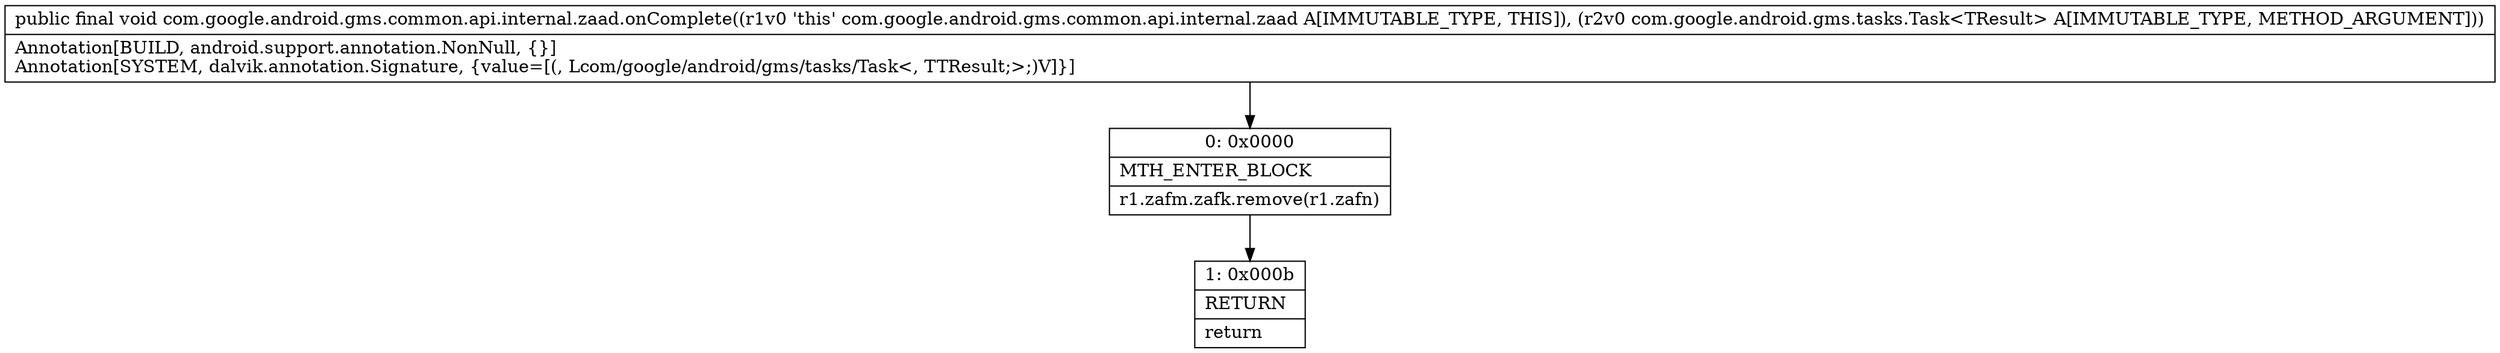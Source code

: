 digraph "CFG forcom.google.android.gms.common.api.internal.zaad.onComplete(Lcom\/google\/android\/gms\/tasks\/Task;)V" {
Node_0 [shape=record,label="{0\:\ 0x0000|MTH_ENTER_BLOCK\l|r1.zafm.zafk.remove(r1.zafn)\l}"];
Node_1 [shape=record,label="{1\:\ 0x000b|RETURN\l|return\l}"];
MethodNode[shape=record,label="{public final void com.google.android.gms.common.api.internal.zaad.onComplete((r1v0 'this' com.google.android.gms.common.api.internal.zaad A[IMMUTABLE_TYPE, THIS]), (r2v0 com.google.android.gms.tasks.Task\<TResult\> A[IMMUTABLE_TYPE, METHOD_ARGUMENT]))  | Annotation[BUILD, android.support.annotation.NonNull, \{\}]\lAnnotation[SYSTEM, dalvik.annotation.Signature, \{value=[(, Lcom\/google\/android\/gms\/tasks\/Task\<, TTResult;\>;)V]\}]\l}"];
MethodNode -> Node_0;
Node_0 -> Node_1;
}

